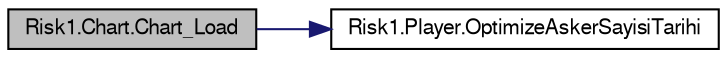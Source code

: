digraph G
{
  bgcolor="transparent";
  edge [fontname="FreeSans",fontsize="10",labelfontname="FreeSans",labelfontsize="10"];
  node [fontname="FreeSans",fontsize="10",shape=record];
  rankdir="LR";
  Node1 [label="Risk1.Chart.Chart_Load",height=0.2,width=0.4,color="black", fillcolor="grey75", style="filled" fontcolor="black"];
  Node1 -> Node2 [color="midnightblue",fontsize="10",style="solid",fontname="FreeSans"];
  Node2 [label="Risk1.Player.OptimizeAskerSayisiTarihi",height=0.2,width=0.4,color="black",URL="$classRisk1_1_1Player.html#a2d3fb1f210a9162238b8e9c1bc27894b"];
}
